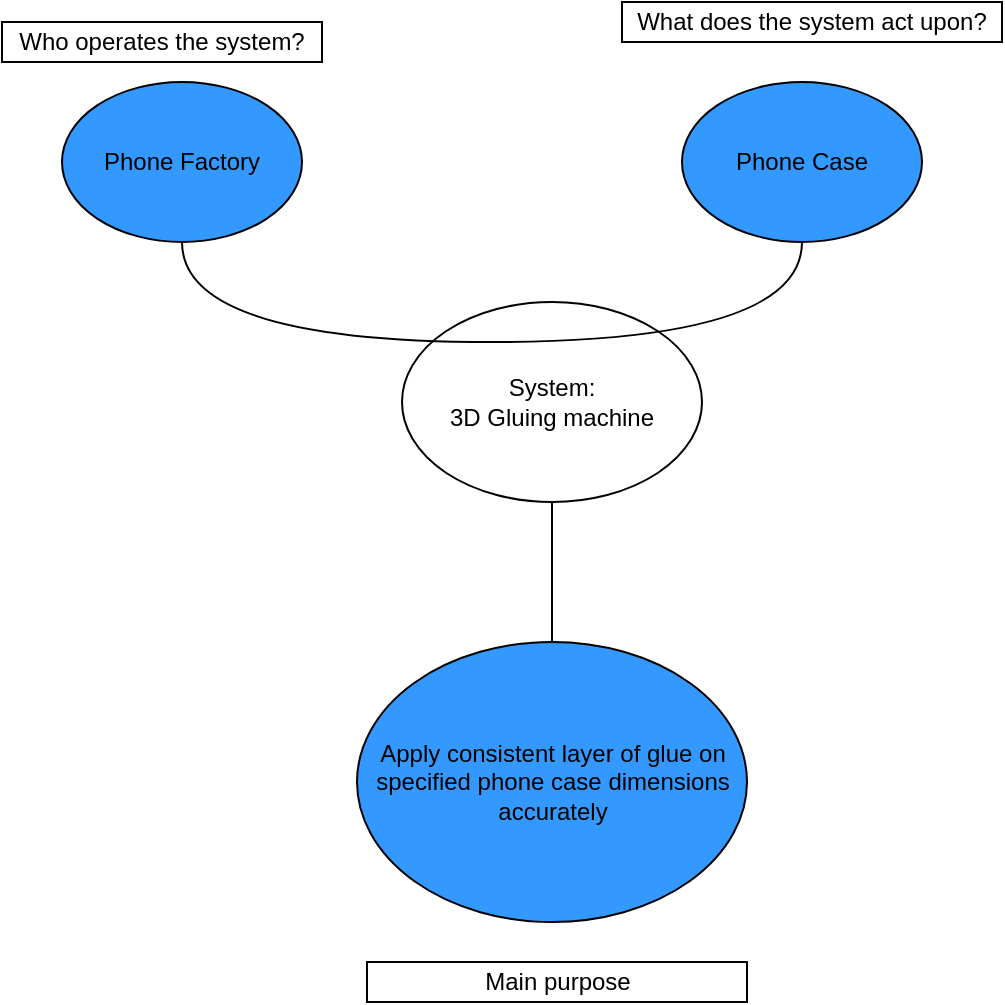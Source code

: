 <mxfile version="26.0.12">
  <diagram name="Page-1" id="B0s02PZJPCa0mZQDBSva">
    <mxGraphModel dx="1290" dy="522" grid="1" gridSize="10" guides="1" tooltips="1" connect="1" arrows="1" fold="1" page="1" pageScale="1" pageWidth="850" pageHeight="1100" math="0" shadow="0">
      <root>
        <mxCell id="0" />
        <mxCell id="1" parent="0" />
        <mxCell id="aiEGrOmzAdeWzqDheb6c-1" value="Phone Factory" style="ellipse;whiteSpace=wrap;html=1;fillColor=light-dark(#3399FF,var(--ge-dark-color, #121212));" vertex="1" parent="1">
          <mxGeometry x="170" y="120" width="120" height="80" as="geometry" />
        </mxCell>
        <mxCell id="aiEGrOmzAdeWzqDheb6c-2" value="Phone Case" style="ellipse;whiteSpace=wrap;html=1;fillColor=light-dark(#3399FF,var(--ge-dark-color, #121212));" vertex="1" parent="1">
          <mxGeometry x="480" y="120" width="120" height="80" as="geometry" />
        </mxCell>
        <mxCell id="aiEGrOmzAdeWzqDheb6c-4" value="Apply consistent layer of glue on specified phone case dimensions accurately" style="ellipse;whiteSpace=wrap;html=1;fillColor=light-dark(#3399FF,var(--ge-dark-color, #121212));" vertex="1" parent="1">
          <mxGeometry x="317.5" y="400" width="195" height="140" as="geometry" />
        </mxCell>
        <mxCell id="aiEGrOmzAdeWzqDheb6c-5" value="Who operates the system?" style="rounded=0;whiteSpace=wrap;html=1;" vertex="1" parent="1">
          <mxGeometry x="140" y="90" width="160" height="20" as="geometry" />
        </mxCell>
        <mxCell id="aiEGrOmzAdeWzqDheb6c-6" value="What does the system act upon?" style="rounded=0;whiteSpace=wrap;html=1;" vertex="1" parent="1">
          <mxGeometry x="450" y="80" width="190" height="20" as="geometry" />
        </mxCell>
        <mxCell id="aiEGrOmzAdeWzqDheb6c-7" value="Main purpose" style="rounded=0;whiteSpace=wrap;html=1;" vertex="1" parent="1">
          <mxGeometry x="322.5" y="560" width="190" height="20" as="geometry" />
        </mxCell>
        <mxCell id="aiEGrOmzAdeWzqDheb6c-8" value="System:&lt;div&gt;3D Gluing machine&lt;/div&gt;" style="ellipse;whiteSpace=wrap;html=1;fillColor=light-dark(#FFFFFF,var(--ge-dark-color, #121212));" vertex="1" parent="1">
          <mxGeometry x="340" y="230" width="150" height="100" as="geometry" />
        </mxCell>
        <mxCell id="aiEGrOmzAdeWzqDheb6c-10" value="" style="endArrow=none;html=1;rounded=0;exitX=0.5;exitY=0;exitDx=0;exitDy=0;entryX=0.5;entryY=1;entryDx=0;entryDy=0;" edge="1" parent="1" source="aiEGrOmzAdeWzqDheb6c-4" target="aiEGrOmzAdeWzqDheb6c-8">
          <mxGeometry width="50" height="50" relative="1" as="geometry">
            <mxPoint x="400" y="440" as="sourcePoint" />
            <mxPoint x="450" y="390" as="targetPoint" />
          </mxGeometry>
        </mxCell>
        <mxCell id="aiEGrOmzAdeWzqDheb6c-12" value="" style="endArrow=none;html=1;rounded=0;exitX=0.5;exitY=1;exitDx=0;exitDy=0;entryX=0.5;entryY=1;entryDx=0;entryDy=0;edgeStyle=orthogonalEdgeStyle;curved=1;" edge="1" parent="1" source="aiEGrOmzAdeWzqDheb6c-1" target="aiEGrOmzAdeWzqDheb6c-2">
          <mxGeometry width="50" height="50" relative="1" as="geometry">
            <mxPoint x="400" y="230" as="sourcePoint" />
            <mxPoint x="450" y="180" as="targetPoint" />
            <Array as="points">
              <mxPoint x="230" y="250" />
              <mxPoint x="540" y="250" />
            </Array>
          </mxGeometry>
        </mxCell>
      </root>
    </mxGraphModel>
  </diagram>
</mxfile>
